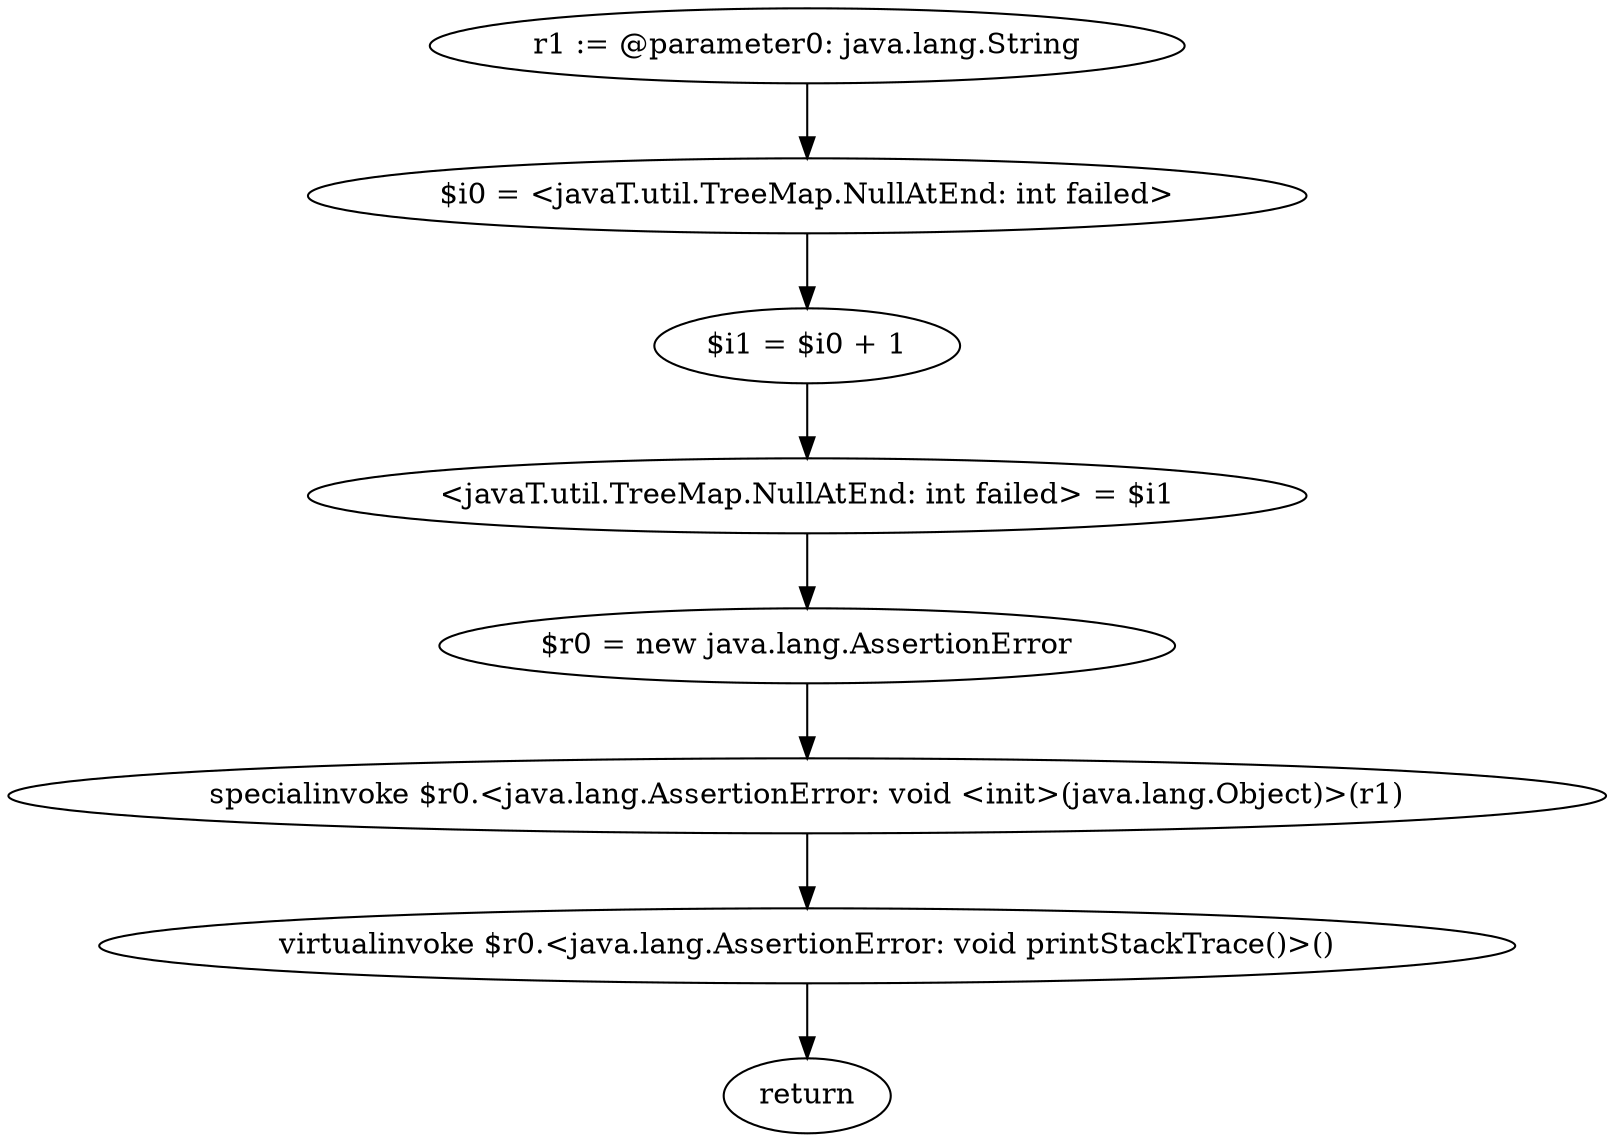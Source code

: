 digraph "unitGraph" {
    "r1 := @parameter0: java.lang.String"
    "$i0 = <javaT.util.TreeMap.NullAtEnd: int failed>"
    "$i1 = $i0 + 1"
    "<javaT.util.TreeMap.NullAtEnd: int failed> = $i1"
    "$r0 = new java.lang.AssertionError"
    "specialinvoke $r0.<java.lang.AssertionError: void <init>(java.lang.Object)>(r1)"
    "virtualinvoke $r0.<java.lang.AssertionError: void printStackTrace()>()"
    "return"
    "r1 := @parameter0: java.lang.String"->"$i0 = <javaT.util.TreeMap.NullAtEnd: int failed>";
    "$i0 = <javaT.util.TreeMap.NullAtEnd: int failed>"->"$i1 = $i0 + 1";
    "$i1 = $i0 + 1"->"<javaT.util.TreeMap.NullAtEnd: int failed> = $i1";
    "<javaT.util.TreeMap.NullAtEnd: int failed> = $i1"->"$r0 = new java.lang.AssertionError";
    "$r0 = new java.lang.AssertionError"->"specialinvoke $r0.<java.lang.AssertionError: void <init>(java.lang.Object)>(r1)";
    "specialinvoke $r0.<java.lang.AssertionError: void <init>(java.lang.Object)>(r1)"->"virtualinvoke $r0.<java.lang.AssertionError: void printStackTrace()>()";
    "virtualinvoke $r0.<java.lang.AssertionError: void printStackTrace()>()"->"return";
}
